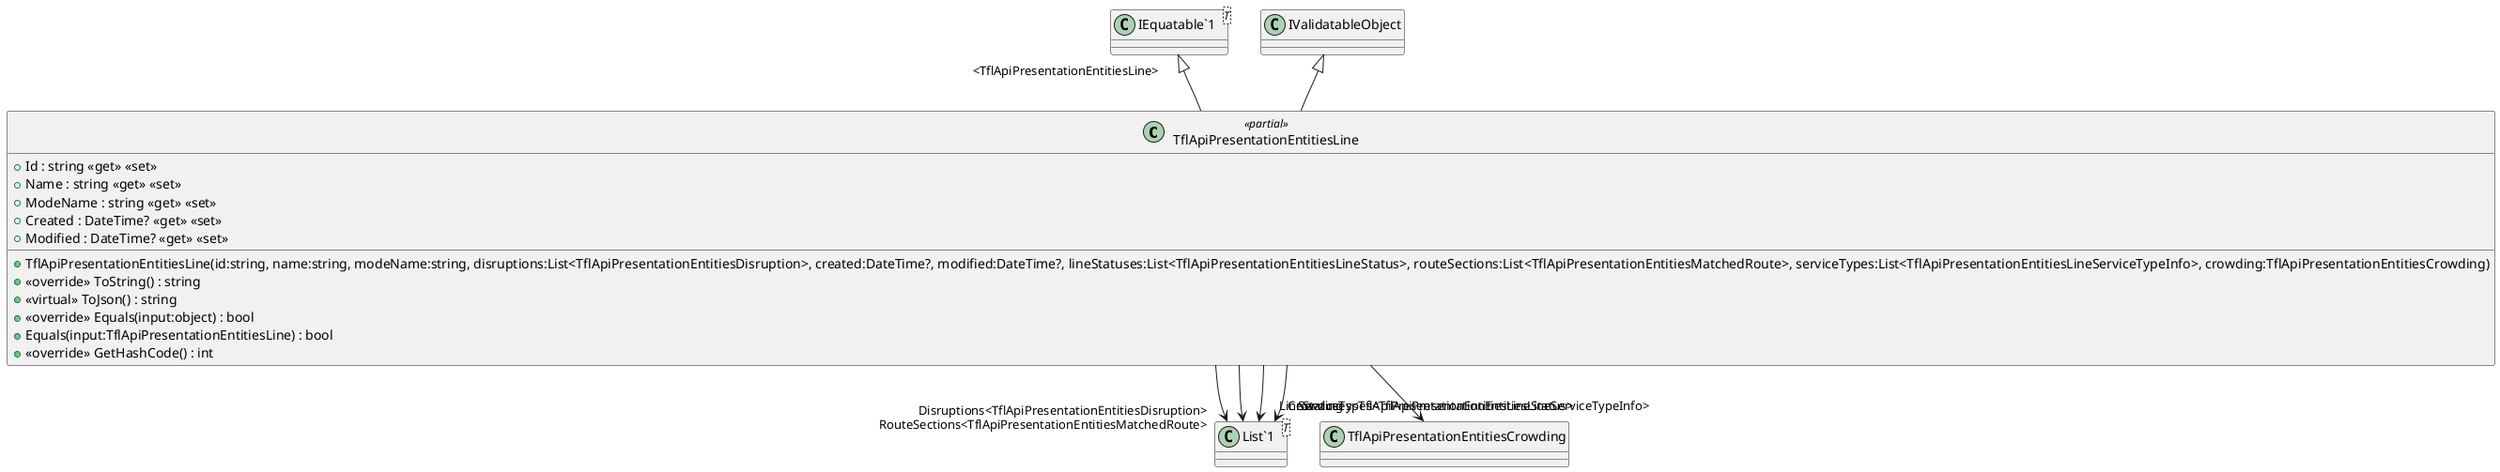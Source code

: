 @startuml
class TflApiPresentationEntitiesLine <<partial>> {
    + TflApiPresentationEntitiesLine(id:string, name:string, modeName:string, disruptions:List<TflApiPresentationEntitiesDisruption>, created:DateTime?, modified:DateTime?, lineStatuses:List<TflApiPresentationEntitiesLineStatus>, routeSections:List<TflApiPresentationEntitiesMatchedRoute>, serviceTypes:List<TflApiPresentationEntitiesLineServiceTypeInfo>, crowding:TflApiPresentationEntitiesCrowding)
    + Id : string <<get>> <<set>>
    + Name : string <<get>> <<set>>
    + ModeName : string <<get>> <<set>>
    + Created : DateTime? <<get>> <<set>>
    + Modified : DateTime? <<get>> <<set>>
    + <<override>> ToString() : string
    + <<virtual>> ToJson() : string
    + <<override>> Equals(input:object) : bool
    + Equals(input:TflApiPresentationEntitiesLine) : bool
    + <<override>> GetHashCode() : int
}
class "IEquatable`1"<T> {
}
class "List`1"<T> {
}
"IEquatable`1" "<TflApiPresentationEntitiesLine>" <|-- TflApiPresentationEntitiesLine
IValidatableObject <|-- TflApiPresentationEntitiesLine
TflApiPresentationEntitiesLine --> "Disruptions<TflApiPresentationEntitiesDisruption>" "List`1"
TflApiPresentationEntitiesLine --> "LineStatuses<TflApiPresentationEntitiesLineStatus>" "List`1"
TflApiPresentationEntitiesLine --> "RouteSections<TflApiPresentationEntitiesMatchedRoute>" "List`1"
TflApiPresentationEntitiesLine --> "ServiceTypes<TflApiPresentationEntitiesLineServiceTypeInfo>" "List`1"
TflApiPresentationEntitiesLine --> "Crowding" TflApiPresentationEntitiesCrowding
@enduml
